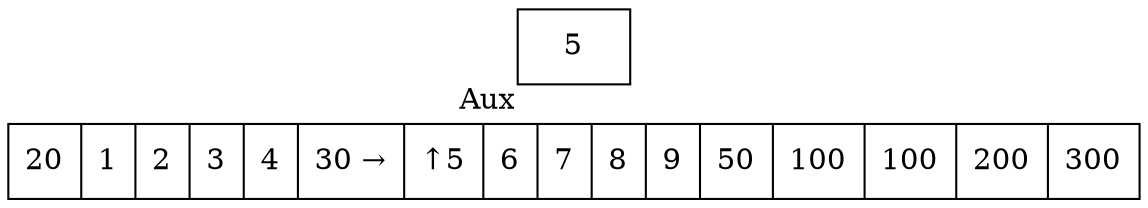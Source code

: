 digraph G{ node [shape = record ];
 rankdir=LR;X[label="{ 20|1|2|3|4|30|5|6|7|8|9|50|100|100|200|300}"]X[label="{ 20|1|2|3|4|30 → | ↑ 5|6|7|8|9|50|100|100|200|300}"]
2[label="{5}"xlabel="Aux"]
}
